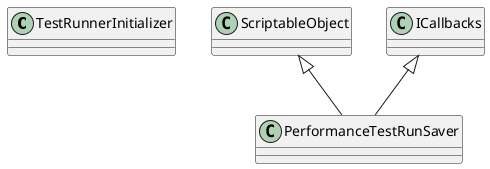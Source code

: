 @startuml
class TestRunnerInitializer {
}
class PerformanceTestRunSaver {
}
ScriptableObject <|-- PerformanceTestRunSaver
ICallbacks <|-- PerformanceTestRunSaver
@enduml

